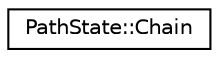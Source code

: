 digraph "Graphical Class Hierarchy"
{
 // LATEX_PDF_SIZE
  edge [fontname="Helvetica",fontsize="10",labelfontname="Helvetica",labelfontsize="10"];
  node [fontname="Helvetica",fontsize="10",shape=record];
  rankdir="LR";
  Node0 [label="PathState::Chain",height=0.2,width=0.4,color="black", fillcolor="white", style="filled",URL="$classoperations__research_1_1_path_state_1_1_chain.html",tooltip=" "];
}
